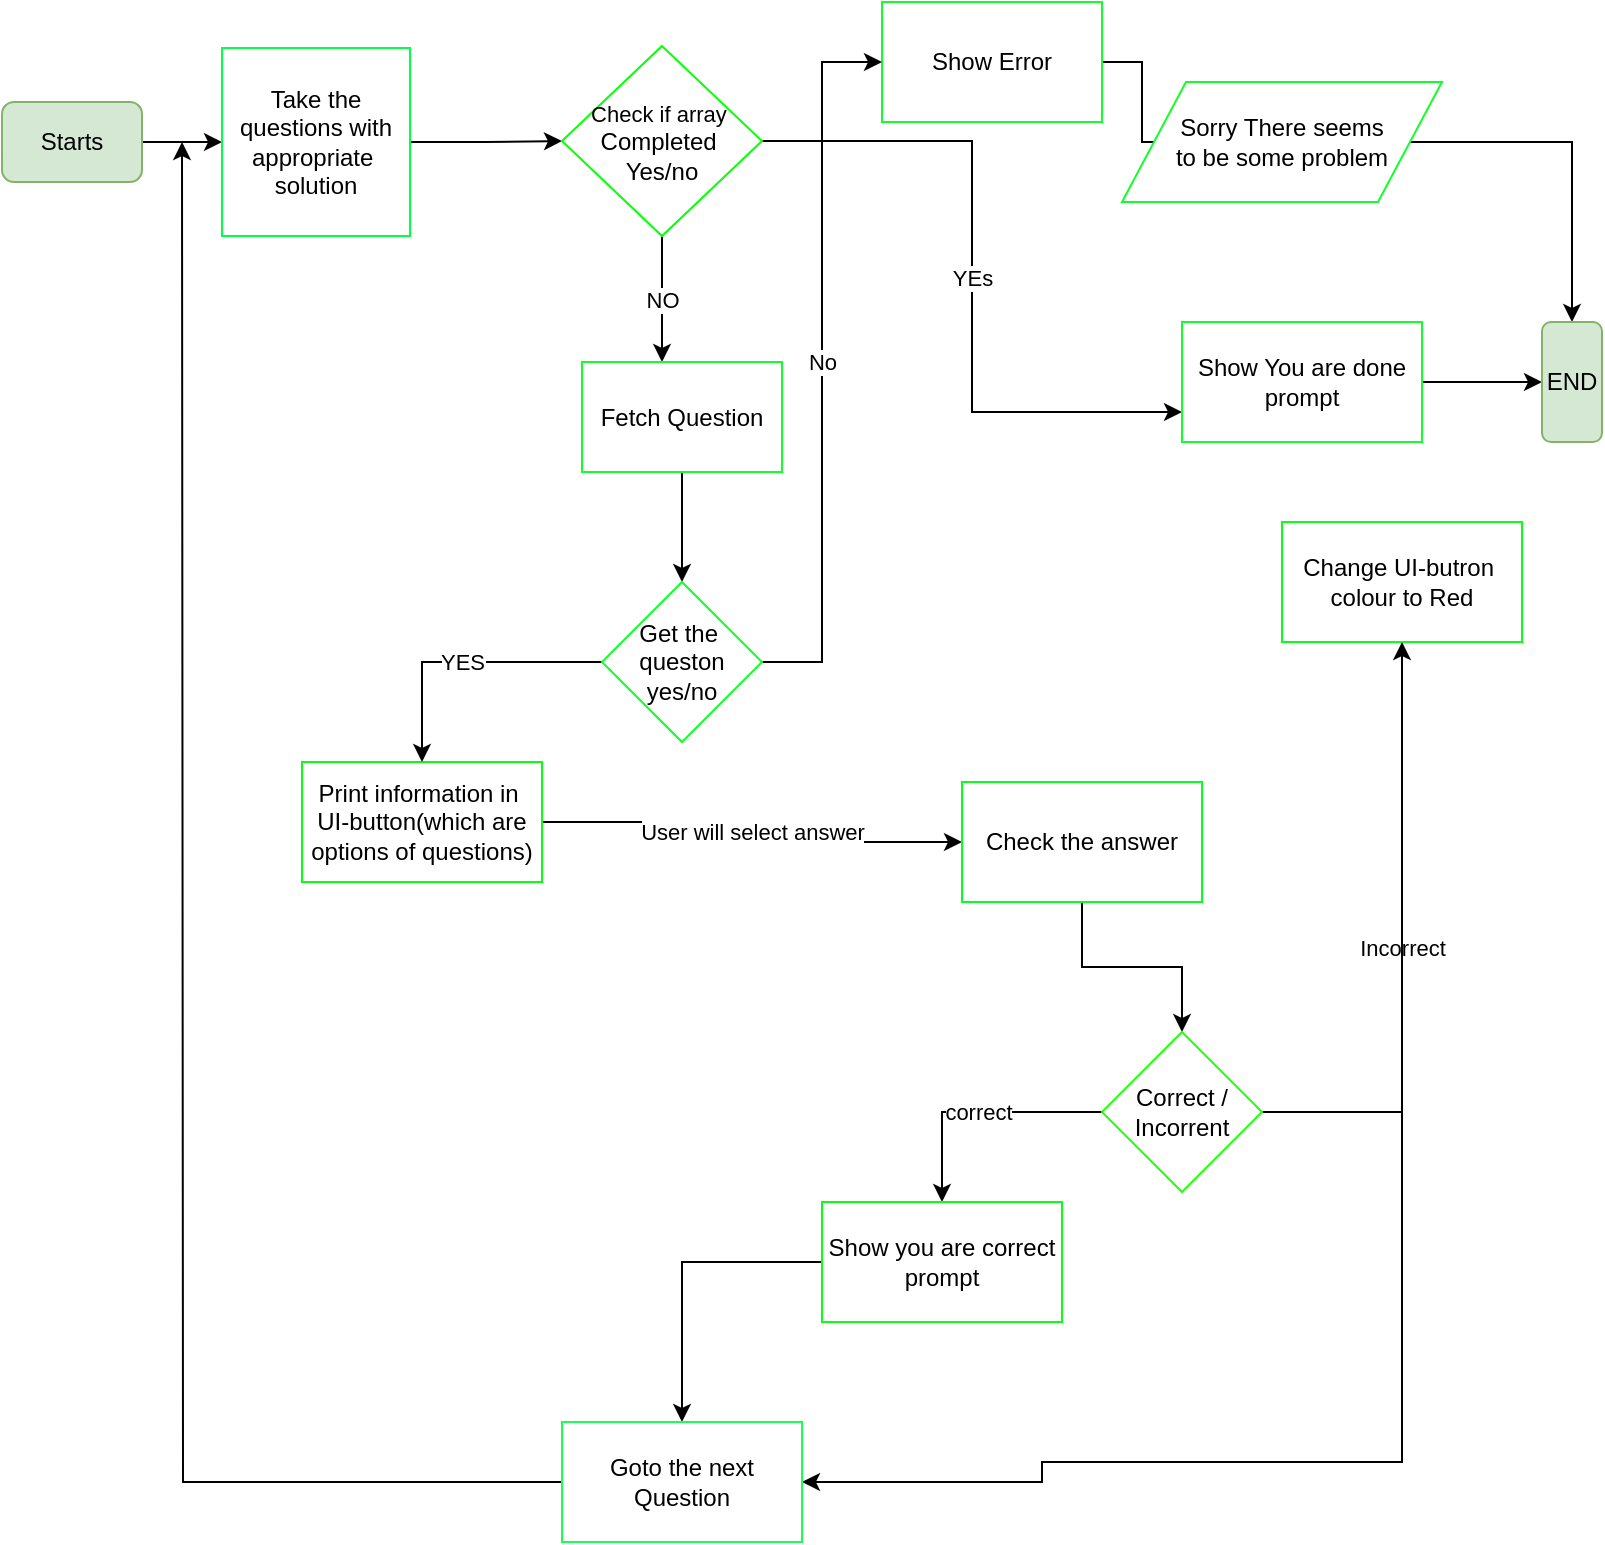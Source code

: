 <mxfile version="13.5.1" type="device"><diagram id="2SQ6s4sdW2ztdXz1of8X" name="Page-1"><mxGraphModel dx="925" dy="620" grid="1" gridSize="10" guides="1" tooltips="1" connect="1" arrows="1" fold="1" page="1" pageScale="1" pageWidth="827" pageHeight="1169" math="0" shadow="0"><root><mxCell id="0"/><mxCell id="1" parent="0"/><mxCell id="sCRh68CO32HA731WQAuB-4" style="edgeStyle=orthogonalEdgeStyle;rounded=0;orthogonalLoop=1;jettySize=auto;html=1;" parent="1" source="sCRh68CO32HA731WQAuB-1" target="sCRh68CO32HA731WQAuB-5" edge="1"><mxGeometry relative="1" as="geometry"><mxPoint x="414" y="130" as="targetPoint"/></mxGeometry></mxCell><mxCell id="sCRh68CO32HA731WQAuB-1" value="Starts" style="rounded=1;whiteSpace=wrap;html=1;fillColor=#d5e8d4;strokeColor=#82b366;" parent="1" vertex="1"><mxGeometry x="20" y="80" width="70" height="40" as="geometry"/></mxCell><mxCell id="sCRh68CO32HA731WQAuB-7" style="edgeStyle=orthogonalEdgeStyle;rounded=0;orthogonalLoop=1;jettySize=auto;html=1;entryX=0;entryY=0.5;entryDx=0;entryDy=0;" parent="1" source="sCRh68CO32HA731WQAuB-5" target="sCRh68CO32HA731WQAuB-16" edge="1"><mxGeometry relative="1" as="geometry"><mxPoint x="300" y="100" as="targetPoint"/></mxGeometry></mxCell><mxCell id="sCRh68CO32HA731WQAuB-5" value="Take the questions with appropriate&amp;nbsp; solution" style="whiteSpace=wrap;html=1;aspect=fixed;strokeColor=#03FF46;" parent="1" vertex="1"><mxGeometry x="130" y="53" width="94" height="94" as="geometry"/></mxCell><mxCell id="sCRh68CO32HA731WQAuB-14" style="edgeStyle=orthogonalEdgeStyle;rounded=0;orthogonalLoop=1;jettySize=auto;html=1;" parent="1" source="sCRh68CO32HA731WQAuB-12" target="sCRh68CO32HA731WQAuB-15" edge="1"><mxGeometry relative="1" as="geometry"><mxPoint x="590" y="100" as="targetPoint"/></mxGeometry></mxCell><mxCell id="sCRh68CO32HA731WQAuB-12" value="Show Error" style="rounded=0;whiteSpace=wrap;html=1;strokeColor=#12FF2A;" parent="1" vertex="1"><mxGeometry x="460" y="30" width="110" height="60" as="geometry"/></mxCell><mxCell id="jmPFWC24438N2_xIrcgn-8" style="edgeStyle=orthogonalEdgeStyle;rounded=0;orthogonalLoop=1;jettySize=auto;html=1;entryX=0.5;entryY=0;entryDx=0;entryDy=0;" parent="1" source="sCRh68CO32HA731WQAuB-15" target="jmPFWC24438N2_xIrcgn-6" edge="1"><mxGeometry relative="1" as="geometry"/></mxCell><mxCell id="sCRh68CO32HA731WQAuB-15" value="Sorry There seems&lt;br&gt;to be some problem" style="shape=parallelogram;perimeter=parallelogramPerimeter;whiteSpace=wrap;html=1;strokeColor=#12FF2A;" parent="1" vertex="1"><mxGeometry x="580" y="70" width="160" height="60" as="geometry"/></mxCell><mxCell id="sCRh68CO32HA731WQAuB-37" value="YEs" style="edgeStyle=orthogonalEdgeStyle;rounded=0;orthogonalLoop=1;jettySize=auto;html=1;exitX=1;exitY=0.5;exitDx=0;exitDy=0;entryX=0;entryY=0.75;entryDx=0;entryDy=0;" parent="1" source="sCRh68CO32HA731WQAuB-16" target="sCRh68CO32HA731WQAuB-35" edge="1"><mxGeometry relative="1" as="geometry"/></mxCell><mxCell id="sCRh68CO32HA731WQAuB-46" value="NO" style="edgeStyle=orthogonalEdgeStyle;rounded=0;orthogonalLoop=1;jettySize=auto;html=1;entryX=0.4;entryY=0;entryDx=0;entryDy=0;entryPerimeter=0;" parent="1" source="sCRh68CO32HA731WQAuB-16" target="sCRh68CO32HA731WQAuB-39" edge="1"><mxGeometry relative="1" as="geometry"/></mxCell><mxCell id="sCRh68CO32HA731WQAuB-16" value="&lt;span style=&quot;font-size: 11px&quot;&gt;Check if array&amp;nbsp;&lt;br&gt;&lt;/span&gt;Completed&amp;nbsp;&lt;br&gt;Yes/no" style="rhombus;whiteSpace=wrap;html=1;strokeColor=#0AFF0A;" parent="1" vertex="1"><mxGeometry x="300" y="52" width="100" height="95" as="geometry"/></mxCell><mxCell id="sCRh68CO32HA731WQAuB-21" value="User will select answer" style="edgeStyle=orthogonalEdgeStyle;rounded=0;orthogonalLoop=1;jettySize=auto;html=1;" parent="1" source="sCRh68CO32HA731WQAuB-18" target="sCRh68CO32HA731WQAuB-23" edge="1"><mxGeometry relative="1" as="geometry"><mxPoint x="340" y="320" as="targetPoint"/></mxGeometry></mxCell><mxCell id="sCRh68CO32HA731WQAuB-18" value="Print information in&amp;nbsp;&lt;br&gt;UI-button(which are options of questions)" style="rounded=0;whiteSpace=wrap;html=1;strokeColor=#08FF10;" parent="1" vertex="1"><mxGeometry x="170" y="410" width="120" height="60" as="geometry"/></mxCell><mxCell id="sCRh68CO32HA731WQAuB-25" style="edgeStyle=orthogonalEdgeStyle;rounded=0;orthogonalLoop=1;jettySize=auto;html=1;" parent="1" source="sCRh68CO32HA731WQAuB-23" target="sCRh68CO32HA731WQAuB-24" edge="1"><mxGeometry relative="1" as="geometry"/></mxCell><mxCell id="sCRh68CO32HA731WQAuB-23" value="Check the answer" style="rounded=0;whiteSpace=wrap;html=1;strokeColor=#08FF20;" parent="1" vertex="1"><mxGeometry x="500" y="420" width="120" height="60" as="geometry"/></mxCell><mxCell id="sCRh68CO32HA731WQAuB-26" value="Incorrect" style="edgeStyle=orthogonalEdgeStyle;rounded=0;orthogonalLoop=1;jettySize=auto;html=1;" parent="1" source="sCRh68CO32HA731WQAuB-24" target="sCRh68CO32HA731WQAuB-27" edge="1"><mxGeometry relative="1" as="geometry"><mxPoint x="460" y="440" as="targetPoint"/><Array as="points"><mxPoint x="720" y="585"/></Array></mxGeometry></mxCell><mxCell id="sCRh68CO32HA731WQAuB-28" value="correct" style="edgeStyle=orthogonalEdgeStyle;rounded=0;orthogonalLoop=1;jettySize=auto;html=1;" parent="1" source="sCRh68CO32HA731WQAuB-24" target="sCRh68CO32HA731WQAuB-29" edge="1"><mxGeometry relative="1" as="geometry"><mxPoint x="350" y="560" as="targetPoint"/></mxGeometry></mxCell><mxCell id="sCRh68CO32HA731WQAuB-24" value="Correct / Incorrent" style="rhombus;whiteSpace=wrap;html=1;strokeColor=#25FF0D;" parent="1" vertex="1"><mxGeometry x="570" y="545" width="80" height="80" as="geometry"/></mxCell><mxCell id="jmPFWC24438N2_xIrcgn-12" style="edgeStyle=orthogonalEdgeStyle;rounded=0;orthogonalLoop=1;jettySize=auto;html=1;entryX=1;entryY=0.5;entryDx=0;entryDy=0;" parent="1" source="sCRh68CO32HA731WQAuB-27" target="sCRh68CO32HA731WQAuB-31" edge="1"><mxGeometry relative="1" as="geometry"><Array as="points"><mxPoint x="720" y="760"/><mxPoint x="540" y="760"/><mxPoint x="540" y="770"/></Array></mxGeometry></mxCell><mxCell id="sCRh68CO32HA731WQAuB-27" value="Change UI-butron&amp;nbsp;&lt;br&gt;colour to Red" style="rounded=0;whiteSpace=wrap;html=1;strokeColor=#0AFF1B;" parent="1" vertex="1"><mxGeometry x="660" y="290" width="120" height="60" as="geometry"/></mxCell><mxCell id="sCRh68CO32HA731WQAuB-30" style="edgeStyle=orthogonalEdgeStyle;rounded=0;orthogonalLoop=1;jettySize=auto;html=1;" parent="1" source="sCRh68CO32HA731WQAuB-29" target="sCRh68CO32HA731WQAuB-31" edge="1"><mxGeometry relative="1" as="geometry"><mxPoint x="350" y="650" as="targetPoint"/></mxGeometry></mxCell><mxCell id="sCRh68CO32HA731WQAuB-29" value="Show you are correct prompt" style="rounded=0;whiteSpace=wrap;html=1;strokeColor=#0AFF12;" parent="1" vertex="1"><mxGeometry x="430" y="630" width="120" height="60" as="geometry"/></mxCell><mxCell id="sCRh68CO32HA731WQAuB-32" style="edgeStyle=orthogonalEdgeStyle;rounded=0;orthogonalLoop=1;jettySize=auto;html=1;" parent="1" source="sCRh68CO32HA731WQAuB-31" edge="1"><mxGeometry relative="1" as="geometry"><mxPoint x="110" y="100" as="targetPoint"/></mxGeometry></mxCell><mxCell id="sCRh68CO32HA731WQAuB-31" value="Goto the next Question&lt;br&gt;" style="rounded=0;whiteSpace=wrap;html=1;strokeColor=#1CFF51;" parent="1" vertex="1"><mxGeometry x="300" y="740" width="120" height="60" as="geometry"/></mxCell><mxCell id="jmPFWC24438N2_xIrcgn-5" style="edgeStyle=orthogonalEdgeStyle;rounded=0;orthogonalLoop=1;jettySize=auto;html=1;" parent="1" source="sCRh68CO32HA731WQAuB-35" target="jmPFWC24438N2_xIrcgn-6" edge="1"><mxGeometry relative="1" as="geometry"><mxPoint x="760" y="220.0" as="targetPoint"/></mxGeometry></mxCell><mxCell id="sCRh68CO32HA731WQAuB-35" value="Show You are done prompt" style="rounded=0;whiteSpace=wrap;html=1;strokeColor=#12FF2A;" parent="1" vertex="1"><mxGeometry x="610" y="190.0" width="120" height="60" as="geometry"/></mxCell><mxCell id="sCRh68CO32HA731WQAuB-47" style="edgeStyle=orthogonalEdgeStyle;rounded=0;orthogonalLoop=1;jettySize=auto;html=1;entryX=0.5;entryY=0;entryDx=0;entryDy=0;" parent="1" source="sCRh68CO32HA731WQAuB-39" target="sCRh68CO32HA731WQAuB-41" edge="1"><mxGeometry relative="1" as="geometry"/></mxCell><mxCell id="sCRh68CO32HA731WQAuB-39" value="Fetch Question" style="rounded=0;whiteSpace=wrap;html=1;strokeColor=#12FF2A;" parent="1" vertex="1"><mxGeometry x="310" y="210" width="100" height="55" as="geometry"/></mxCell><mxCell id="sCRh68CO32HA731WQAuB-42" value="YES" style="edgeStyle=orthogonalEdgeStyle;rounded=0;orthogonalLoop=1;jettySize=auto;html=1;entryX=0.5;entryY=0;entryDx=0;entryDy=0;" parent="1" source="sCRh68CO32HA731WQAuB-41" target="sCRh68CO32HA731WQAuB-18" edge="1"><mxGeometry relative="1" as="geometry"/></mxCell><mxCell id="sCRh68CO32HA731WQAuB-43" value="No" style="edgeStyle=orthogonalEdgeStyle;rounded=0;orthogonalLoop=1;jettySize=auto;html=1;entryX=0;entryY=0.5;entryDx=0;entryDy=0;" parent="1" source="sCRh68CO32HA731WQAuB-41" target="sCRh68CO32HA731WQAuB-12" edge="1"><mxGeometry relative="1" as="geometry"/></mxCell><mxCell id="sCRh68CO32HA731WQAuB-41" value="Get the&amp;nbsp;&lt;br&gt;queston&lt;br&gt;yes/no" style="rhombus;whiteSpace=wrap;html=1;strokeColor=#12FF2A;" parent="1" vertex="1"><mxGeometry x="320" y="320" width="80" height="80" as="geometry"/></mxCell><mxCell id="jmPFWC24438N2_xIrcgn-6" value="END" style="rounded=1;whiteSpace=wrap;html=1;fillColor=#d5e8d4;strokeColor=#82b366;" parent="1" vertex="1"><mxGeometry x="790" y="190" width="30" height="60" as="geometry"/></mxCell></root></mxGraphModel></diagram></mxfile>
